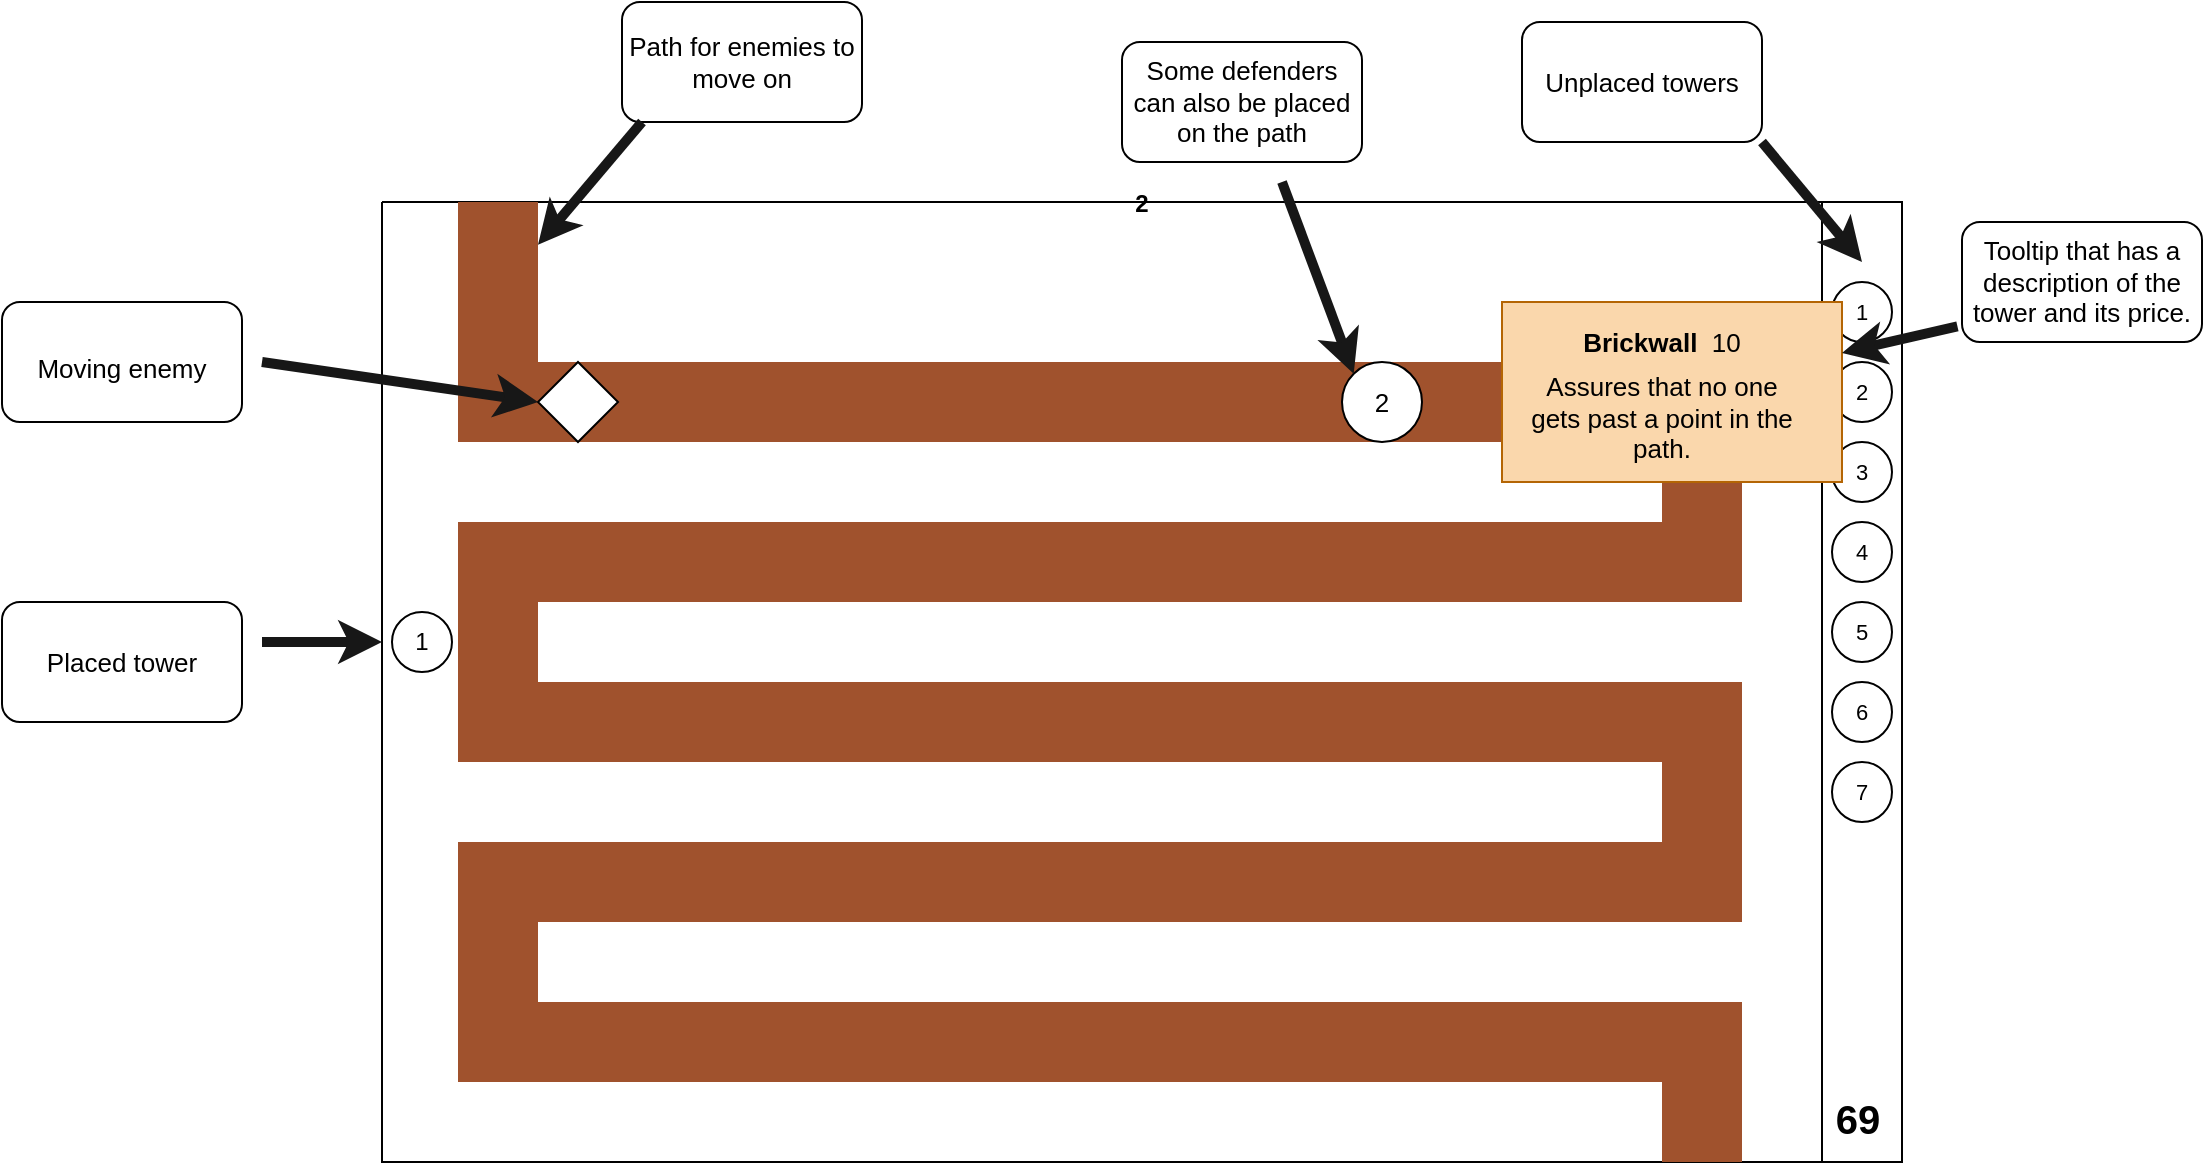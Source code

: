 <mxfile version="20.8.13" type="github">
  <diagram name="Page-1" id="zFE875iKLAENkuUcsFWu">
    <mxGraphModel dx="1567" dy="842" grid="1" gridSize="10" guides="1" tooltips="1" connect="1" arrows="1" fold="1" page="1" pageScale="1" pageWidth="850" pageHeight="1100" math="0" shadow="0">
      <root>
        <mxCell id="0" />
        <mxCell id="1" parent="0" />
        <mxCell id="jQFUmVb1L2Z8zy5BHqim-1" value="2" style="swimlane;startSize=0;fillColor=#009900;strokeColor=#000000;" vertex="1" parent="1">
          <mxGeometry x="40" y="160" width="760" height="480" as="geometry">
            <mxRectangle x="40" y="160" width="50" height="40" as="alternateBounds" />
          </mxGeometry>
        </mxCell>
        <mxCell id="jQFUmVb1L2Z8zy5BHqim-7" value="" style="rounded=0;whiteSpace=wrap;html=1;" vertex="1" parent="jQFUmVb1L2Z8zy5BHqim-1">
          <mxGeometry x="720" width="40" height="480" as="geometry" />
        </mxCell>
        <mxCell id="jQFUmVb1L2Z8zy5BHqim-8" value="" style="ellipse;whiteSpace=wrap;html=1;aspect=fixed;" vertex="1" parent="jQFUmVb1L2Z8zy5BHqim-1">
          <mxGeometry x="725" y="40" width="30" height="30" as="geometry" />
        </mxCell>
        <mxCell id="jQFUmVb1L2Z8zy5BHqim-9" value="" style="ellipse;whiteSpace=wrap;html=1;aspect=fixed;" vertex="1" parent="jQFUmVb1L2Z8zy5BHqim-1">
          <mxGeometry x="725" y="80" width="30" height="30" as="geometry" />
        </mxCell>
        <mxCell id="jQFUmVb1L2Z8zy5BHqim-10" value="" style="ellipse;whiteSpace=wrap;html=1;aspect=fixed;" vertex="1" parent="jQFUmVb1L2Z8zy5BHqim-1">
          <mxGeometry x="725" y="120" width="30" height="30" as="geometry" />
        </mxCell>
        <mxCell id="jQFUmVb1L2Z8zy5BHqim-11" value="" style="ellipse;whiteSpace=wrap;html=1;aspect=fixed;" vertex="1" parent="jQFUmVb1L2Z8zy5BHqim-1">
          <mxGeometry x="725" y="160" width="30" height="30" as="geometry" />
        </mxCell>
        <mxCell id="jQFUmVb1L2Z8zy5BHqim-12" value="" style="ellipse;whiteSpace=wrap;html=1;aspect=fixed;" vertex="1" parent="jQFUmVb1L2Z8zy5BHqim-1">
          <mxGeometry x="725" y="200" width="30" height="30" as="geometry" />
        </mxCell>
        <mxCell id="jQFUmVb1L2Z8zy5BHqim-13" value="" style="ellipse;whiteSpace=wrap;html=1;aspect=fixed;" vertex="1" parent="jQFUmVb1L2Z8zy5BHqim-1">
          <mxGeometry x="725" y="240" width="30" height="30" as="geometry" />
        </mxCell>
        <mxCell id="jQFUmVb1L2Z8zy5BHqim-14" value="" style="ellipse;whiteSpace=wrap;html=1;aspect=fixed;" vertex="1" parent="jQFUmVb1L2Z8zy5BHqim-1">
          <mxGeometry x="725" y="280" width="30" height="30" as="geometry" />
        </mxCell>
        <mxCell id="jQFUmVb1L2Z8zy5BHqim-110" value="" style="rounded=0;whiteSpace=wrap;html=1;fillColor=#a0522d;fontColor=#ffffff;strokeColor=none;" vertex="1" parent="jQFUmVb1L2Z8zy5BHqim-1">
          <mxGeometry x="38" y="80" width="642" height="40" as="geometry" />
        </mxCell>
        <mxCell id="jQFUmVb1L2Z8zy5BHqim-111" value="" style="rounded=0;whiteSpace=wrap;html=1;fillColor=#a0522d;fontColor=#ffffff;strokeColor=none;" vertex="1" parent="jQFUmVb1L2Z8zy5BHqim-1">
          <mxGeometry x="38" y="160" width="642" height="40" as="geometry" />
        </mxCell>
        <mxCell id="jQFUmVb1L2Z8zy5BHqim-113" value="" style="rounded=0;whiteSpace=wrap;html=1;fillColor=#a0522d;fontColor=#ffffff;strokeColor=none;" vertex="1" parent="jQFUmVb1L2Z8zy5BHqim-1">
          <mxGeometry x="38" y="240" width="640" height="40" as="geometry" />
        </mxCell>
        <mxCell id="jQFUmVb1L2Z8zy5BHqim-114" value="" style="rounded=0;whiteSpace=wrap;html=1;fillColor=#a0522d;fontColor=#ffffff;strokeColor=none;" vertex="1" parent="jQFUmVb1L2Z8zy5BHqim-1">
          <mxGeometry x="39" y="240" width="641" height="40" as="geometry" />
        </mxCell>
        <mxCell id="jQFUmVb1L2Z8zy5BHqim-115" value="" style="rounded=0;whiteSpace=wrap;html=1;fillColor=#a0522d;fontColor=#ffffff;strokeColor=none;" vertex="1" parent="jQFUmVb1L2Z8zy5BHqim-1">
          <mxGeometry x="38" y="320" width="642" height="40" as="geometry" />
        </mxCell>
        <mxCell id="jQFUmVb1L2Z8zy5BHqim-116" value="" style="rounded=0;whiteSpace=wrap;html=1;fillColor=#a0522d;fontColor=#ffffff;strokeColor=none;" vertex="1" parent="jQFUmVb1L2Z8zy5BHqim-1">
          <mxGeometry x="38" y="400" width="642" height="40" as="geometry" />
        </mxCell>
        <mxCell id="jQFUmVb1L2Z8zy5BHqim-117" value="" style="rounded=0;whiteSpace=wrap;html=1;fillColor=#a0522d;fontColor=#ffffff;strokeColor=none;" vertex="1" parent="jQFUmVb1L2Z8zy5BHqim-1">
          <mxGeometry x="640" y="80" width="40" height="120" as="geometry" />
        </mxCell>
        <mxCell id="jQFUmVb1L2Z8zy5BHqim-118" value="" style="rounded=0;whiteSpace=wrap;html=1;fillColor=#a0522d;fontColor=#ffffff;strokeColor=none;" vertex="1" parent="jQFUmVb1L2Z8zy5BHqim-1">
          <mxGeometry x="38" y="160" width="40" height="120" as="geometry" />
        </mxCell>
        <mxCell id="jQFUmVb1L2Z8zy5BHqim-119" value="" style="rounded=0;whiteSpace=wrap;html=1;fillColor=#a0522d;fontColor=#ffffff;strokeColor=none;" vertex="1" parent="jQFUmVb1L2Z8zy5BHqim-1">
          <mxGeometry x="640" y="240" width="40" height="120" as="geometry" />
        </mxCell>
        <mxCell id="jQFUmVb1L2Z8zy5BHqim-120" value="" style="rounded=0;whiteSpace=wrap;html=1;fillColor=#a0522d;fontColor=#ffffff;strokeColor=none;" vertex="1" parent="jQFUmVb1L2Z8zy5BHqim-1">
          <mxGeometry x="38" y="320" width="40" height="120" as="geometry" />
        </mxCell>
        <mxCell id="jQFUmVb1L2Z8zy5BHqim-126" value="" style="rhombus;whiteSpace=wrap;html=1;fontSize=20;" vertex="1" parent="jQFUmVb1L2Z8zy5BHqim-1">
          <mxGeometry x="78" y="80" width="40" height="40" as="geometry" />
        </mxCell>
        <mxCell id="jQFUmVb1L2Z8zy5BHqim-129" value="1" style="ellipse;whiteSpace=wrap;html=1;aspect=fixed;" vertex="1" parent="jQFUmVb1L2Z8zy5BHqim-1">
          <mxGeometry x="5" y="205" width="30" height="30" as="geometry" />
        </mxCell>
        <mxCell id="jQFUmVb1L2Z8zy5BHqim-137" value="" style="shape=image;verticalLabelPosition=bottom;labelBackgroundColor=default;verticalAlign=top;aspect=fixed;imageAspect=0;image=https://upload.wikimedia.org/wikipedia/commons/4/48/Gold_Bitcoin.svg;" vertex="1" parent="jQFUmVb1L2Z8zy5BHqim-1">
          <mxGeometry x="717.5" y="435" width="45" height="45" as="geometry" />
        </mxCell>
        <mxCell id="jQFUmVb1L2Z8zy5BHqim-138" value="&lt;font style=&quot;font-size: 20px;&quot;&gt;&lt;b style=&quot;font-size: 20px;&quot;&gt;69&lt;/b&gt;&lt;/font&gt;" style="text;strokeColor=none;align=center;fillColor=none;html=1;verticalAlign=middle;whiteSpace=wrap;rounded=0;fontSize=20;labelBackgroundColor=none;" vertex="1" parent="jQFUmVb1L2Z8zy5BHqim-1">
          <mxGeometry x="717.5" y="447.5" width="40" height="20" as="geometry" />
        </mxCell>
        <mxCell id="jQFUmVb1L2Z8zy5BHqim-139" value="" style="rounded=0;whiteSpace=wrap;html=1;fillColor=#a0522d;fontColor=#ffffff;strokeColor=none;" vertex="1" parent="jQFUmVb1L2Z8zy5BHqim-1">
          <mxGeometry x="38" width="40" height="90" as="geometry" />
        </mxCell>
        <mxCell id="jQFUmVb1L2Z8zy5BHqim-141" value="1" style="text;strokeColor=none;align=center;fillColor=none;html=1;verticalAlign=middle;whiteSpace=wrap;rounded=0;fontSize=11;" vertex="1" parent="jQFUmVb1L2Z8zy5BHqim-1">
          <mxGeometry x="725" y="40" width="30" height="30" as="geometry" />
        </mxCell>
        <mxCell id="jQFUmVb1L2Z8zy5BHqim-144" value="2" style="text;strokeColor=none;align=center;fillColor=none;html=1;verticalAlign=middle;whiteSpace=wrap;rounded=0;fontSize=11;" vertex="1" parent="jQFUmVb1L2Z8zy5BHqim-1">
          <mxGeometry x="725" y="80" width="30" height="30" as="geometry" />
        </mxCell>
        <mxCell id="jQFUmVb1L2Z8zy5BHqim-145" value="3" style="text;strokeColor=none;align=center;fillColor=none;html=1;verticalAlign=middle;whiteSpace=wrap;rounded=0;fontSize=11;" vertex="1" parent="jQFUmVb1L2Z8zy5BHqim-1">
          <mxGeometry x="725" y="120" width="30" height="30" as="geometry" />
        </mxCell>
        <mxCell id="jQFUmVb1L2Z8zy5BHqim-146" value="4" style="text;strokeColor=none;align=center;fillColor=none;html=1;verticalAlign=middle;whiteSpace=wrap;rounded=0;fontSize=11;" vertex="1" parent="jQFUmVb1L2Z8zy5BHqim-1">
          <mxGeometry x="725" y="160" width="30" height="30" as="geometry" />
        </mxCell>
        <mxCell id="jQFUmVb1L2Z8zy5BHqim-147" value="5" style="text;strokeColor=none;align=center;fillColor=none;html=1;verticalAlign=middle;whiteSpace=wrap;rounded=0;fontSize=11;" vertex="1" parent="jQFUmVb1L2Z8zy5BHqim-1">
          <mxGeometry x="725" y="200" width="30" height="30" as="geometry" />
        </mxCell>
        <mxCell id="jQFUmVb1L2Z8zy5BHqim-148" value="6" style="text;strokeColor=none;align=center;fillColor=none;html=1;verticalAlign=middle;whiteSpace=wrap;rounded=0;fontSize=11;" vertex="1" parent="jQFUmVb1L2Z8zy5BHqim-1">
          <mxGeometry x="725" y="240" width="30" height="30" as="geometry" />
        </mxCell>
        <mxCell id="jQFUmVb1L2Z8zy5BHqim-149" value="7" style="text;strokeColor=none;align=center;fillColor=none;html=1;verticalAlign=middle;whiteSpace=wrap;rounded=0;fontSize=11;" vertex="1" parent="jQFUmVb1L2Z8zy5BHqim-1">
          <mxGeometry x="725" y="280" width="30" height="30" as="geometry" />
        </mxCell>
        <mxCell id="jQFUmVb1L2Z8zy5BHqim-151" value="&lt;font style=&quot;font-size: 13px;&quot;&gt;2&lt;/font&gt;" style="ellipse;whiteSpace=wrap;html=1;aspect=fixed;fontSize=11;" vertex="1" parent="jQFUmVb1L2Z8zy5BHqim-1">
          <mxGeometry x="480" y="80" width="40" height="40" as="geometry" />
        </mxCell>
        <mxCell id="jQFUmVb1L2Z8zy5BHqim-153" value="" style="endArrow=classic;html=1;rounded=0;strokeColor=#171717;strokeWidth=5;fontSize=20;entryX=0;entryY=0;entryDx=0;entryDy=0;" edge="1" parent="jQFUmVb1L2Z8zy5BHqim-1" target="jQFUmVb1L2Z8zy5BHqim-151">
          <mxGeometry width="50" height="50" relative="1" as="geometry">
            <mxPoint x="450" y="-10" as="sourcePoint" />
            <mxPoint x="440" y="90" as="targetPoint" />
          </mxGeometry>
        </mxCell>
        <mxCell id="jQFUmVb1L2Z8zy5BHqim-154" value="" style="rounded=0;whiteSpace=wrap;html=1;strokeColor=#b46504;fontSize=13;fillColor=#fad7ac;" vertex="1" parent="jQFUmVb1L2Z8zy5BHqim-1">
          <mxGeometry x="560" y="50" width="170" height="90" as="geometry" />
        </mxCell>
        <mxCell id="jQFUmVb1L2Z8zy5BHqim-155" value="" style="shape=image;verticalLabelPosition=bottom;labelBackgroundColor=default;verticalAlign=top;aspect=fixed;imageAspect=0;image=https://upload.wikimedia.org/wikipedia/commons/4/48/Gold_Bitcoin.svg;" vertex="1" parent="jQFUmVb1L2Z8zy5BHqim-1">
          <mxGeometry x="678" y="60" width="20" height="20" as="geometry" />
        </mxCell>
        <mxCell id="jQFUmVb1L2Z8zy5BHqim-156" value="&lt;b&gt;Brickwall&lt;/b&gt;&amp;nbsp; 10" style="text;strokeColor=none;align=center;fillColor=none;html=1;verticalAlign=middle;whiteSpace=wrap;rounded=0;fontSize=13;" vertex="1" parent="jQFUmVb1L2Z8zy5BHqim-1">
          <mxGeometry x="580" y="55" width="120" height="30" as="geometry" />
        </mxCell>
        <mxCell id="jQFUmVb1L2Z8zy5BHqim-157" value="Assures that no one gets past a point in the path." style="text;strokeColor=none;align=center;fillColor=none;html=1;verticalAlign=middle;whiteSpace=wrap;rounded=0;fontSize=13;" vertex="1" parent="jQFUmVb1L2Z8zy5BHqim-1">
          <mxGeometry x="570" y="85" width="140" height="45" as="geometry" />
        </mxCell>
        <mxCell id="jQFUmVb1L2Z8zy5BHqim-121" value="" style="rounded=0;whiteSpace=wrap;html=1;fillColor=#a0522d;fontColor=#ffffff;strokeColor=none;" vertex="1" parent="1">
          <mxGeometry x="680" y="560" width="40" height="80" as="geometry" />
        </mxCell>
        <mxCell id="jQFUmVb1L2Z8zy5BHqim-127" value="" style="endArrow=classic;html=1;rounded=0;strokeColor=#171717;strokeWidth=5;fontSize=20;entryX=0;entryY=0.5;entryDx=0;entryDy=0;" edge="1" parent="1" target="jQFUmVb1L2Z8zy5BHqim-126">
          <mxGeometry width="50" height="50" relative="1" as="geometry">
            <mxPoint x="-20" y="240" as="sourcePoint" />
            <mxPoint x="30" y="260" as="targetPoint" />
          </mxGeometry>
        </mxCell>
        <mxCell id="jQFUmVb1L2Z8zy5BHqim-128" value="&lt;font style=&quot;font-size: 13px;&quot;&gt;Moving enemy&lt;/font&gt;" style="rounded=1;whiteSpace=wrap;html=1;fontSize=20;" vertex="1" parent="1">
          <mxGeometry x="-150" y="210" width="120" height="60" as="geometry" />
        </mxCell>
        <mxCell id="jQFUmVb1L2Z8zy5BHqim-131" value="&lt;font style=&quot;font-size: 13px;&quot;&gt;Path for enemies to move on&lt;/font&gt;" style="rounded=1;whiteSpace=wrap;html=1;fontSize=13;" vertex="1" parent="1">
          <mxGeometry x="160" y="60" width="120" height="60" as="geometry" />
        </mxCell>
        <mxCell id="jQFUmVb1L2Z8zy5BHqim-132" value="" style="endArrow=classic;html=1;rounded=0;strokeColor=#171717;strokeWidth=5;fontSize=20;" edge="1" parent="1">
          <mxGeometry width="50" height="50" relative="1" as="geometry">
            <mxPoint x="730" y="130" as="sourcePoint" />
            <mxPoint x="780" y="190" as="targetPoint" />
          </mxGeometry>
        </mxCell>
        <mxCell id="jQFUmVb1L2Z8zy5BHqim-133" value="Unplaced towers" style="rounded=1;whiteSpace=wrap;html=1;fontSize=13;" vertex="1" parent="1">
          <mxGeometry x="610" y="70" width="120" height="60" as="geometry" />
        </mxCell>
        <mxCell id="jQFUmVb1L2Z8zy5BHqim-134" value="Placed tower" style="rounded=1;whiteSpace=wrap;html=1;fontSize=13;" vertex="1" parent="1">
          <mxGeometry x="-150" y="360" width="120" height="60" as="geometry" />
        </mxCell>
        <mxCell id="jQFUmVb1L2Z8zy5BHqim-135" value="" style="endArrow=classic;html=1;rounded=0;strokeColor=#171717;strokeWidth=5;fontSize=20;" edge="1" parent="1">
          <mxGeometry width="50" height="50" relative="1" as="geometry">
            <mxPoint x="-20" y="380" as="sourcePoint" />
            <mxPoint x="40" y="380" as="targetPoint" />
          </mxGeometry>
        </mxCell>
        <mxCell id="jQFUmVb1L2Z8zy5BHqim-152" value="&lt;font style=&quot;font-size: 13px;&quot;&gt;Some defenders can also be placed on the path&lt;/font&gt;" style="rounded=1;whiteSpace=wrap;html=1;fontSize=13;" vertex="1" parent="1">
          <mxGeometry x="410" y="80" width="120" height="60" as="geometry" />
        </mxCell>
        <mxCell id="jQFUmVb1L2Z8zy5BHqim-130" value="" style="endArrow=classic;html=1;rounded=0;strokeColor=#171717;strokeWidth=5;fontSize=20;" edge="1" parent="1" target="jQFUmVb1L2Z8zy5BHqim-139">
          <mxGeometry width="50" height="50" relative="1" as="geometry">
            <mxPoint x="170" y="120" as="sourcePoint" />
            <mxPoint x="160" y="220" as="targetPoint" />
          </mxGeometry>
        </mxCell>
        <mxCell id="jQFUmVb1L2Z8zy5BHqim-158" value="Tooltip that has a description of the tower and its price." style="rounded=1;whiteSpace=wrap;html=1;fontSize=13;" vertex="1" parent="1">
          <mxGeometry x="830" y="170" width="120" height="60" as="geometry" />
        </mxCell>
        <mxCell id="jQFUmVb1L2Z8zy5BHqim-159" value="" style="endArrow=classic;html=1;rounded=0;strokeColor=#171717;strokeWidth=5;fontSize=20;exitX=-0.019;exitY=0.87;exitDx=0;exitDy=0;exitPerimeter=0;" edge="1" parent="1" source="jQFUmVb1L2Z8zy5BHqim-158" target="jQFUmVb1L2Z8zy5BHqim-154">
          <mxGeometry width="50" height="50" relative="1" as="geometry">
            <mxPoint x="820" y="220" as="sourcePoint" />
            <mxPoint x="870" y="280" as="targetPoint" />
          </mxGeometry>
        </mxCell>
      </root>
    </mxGraphModel>
  </diagram>
</mxfile>
